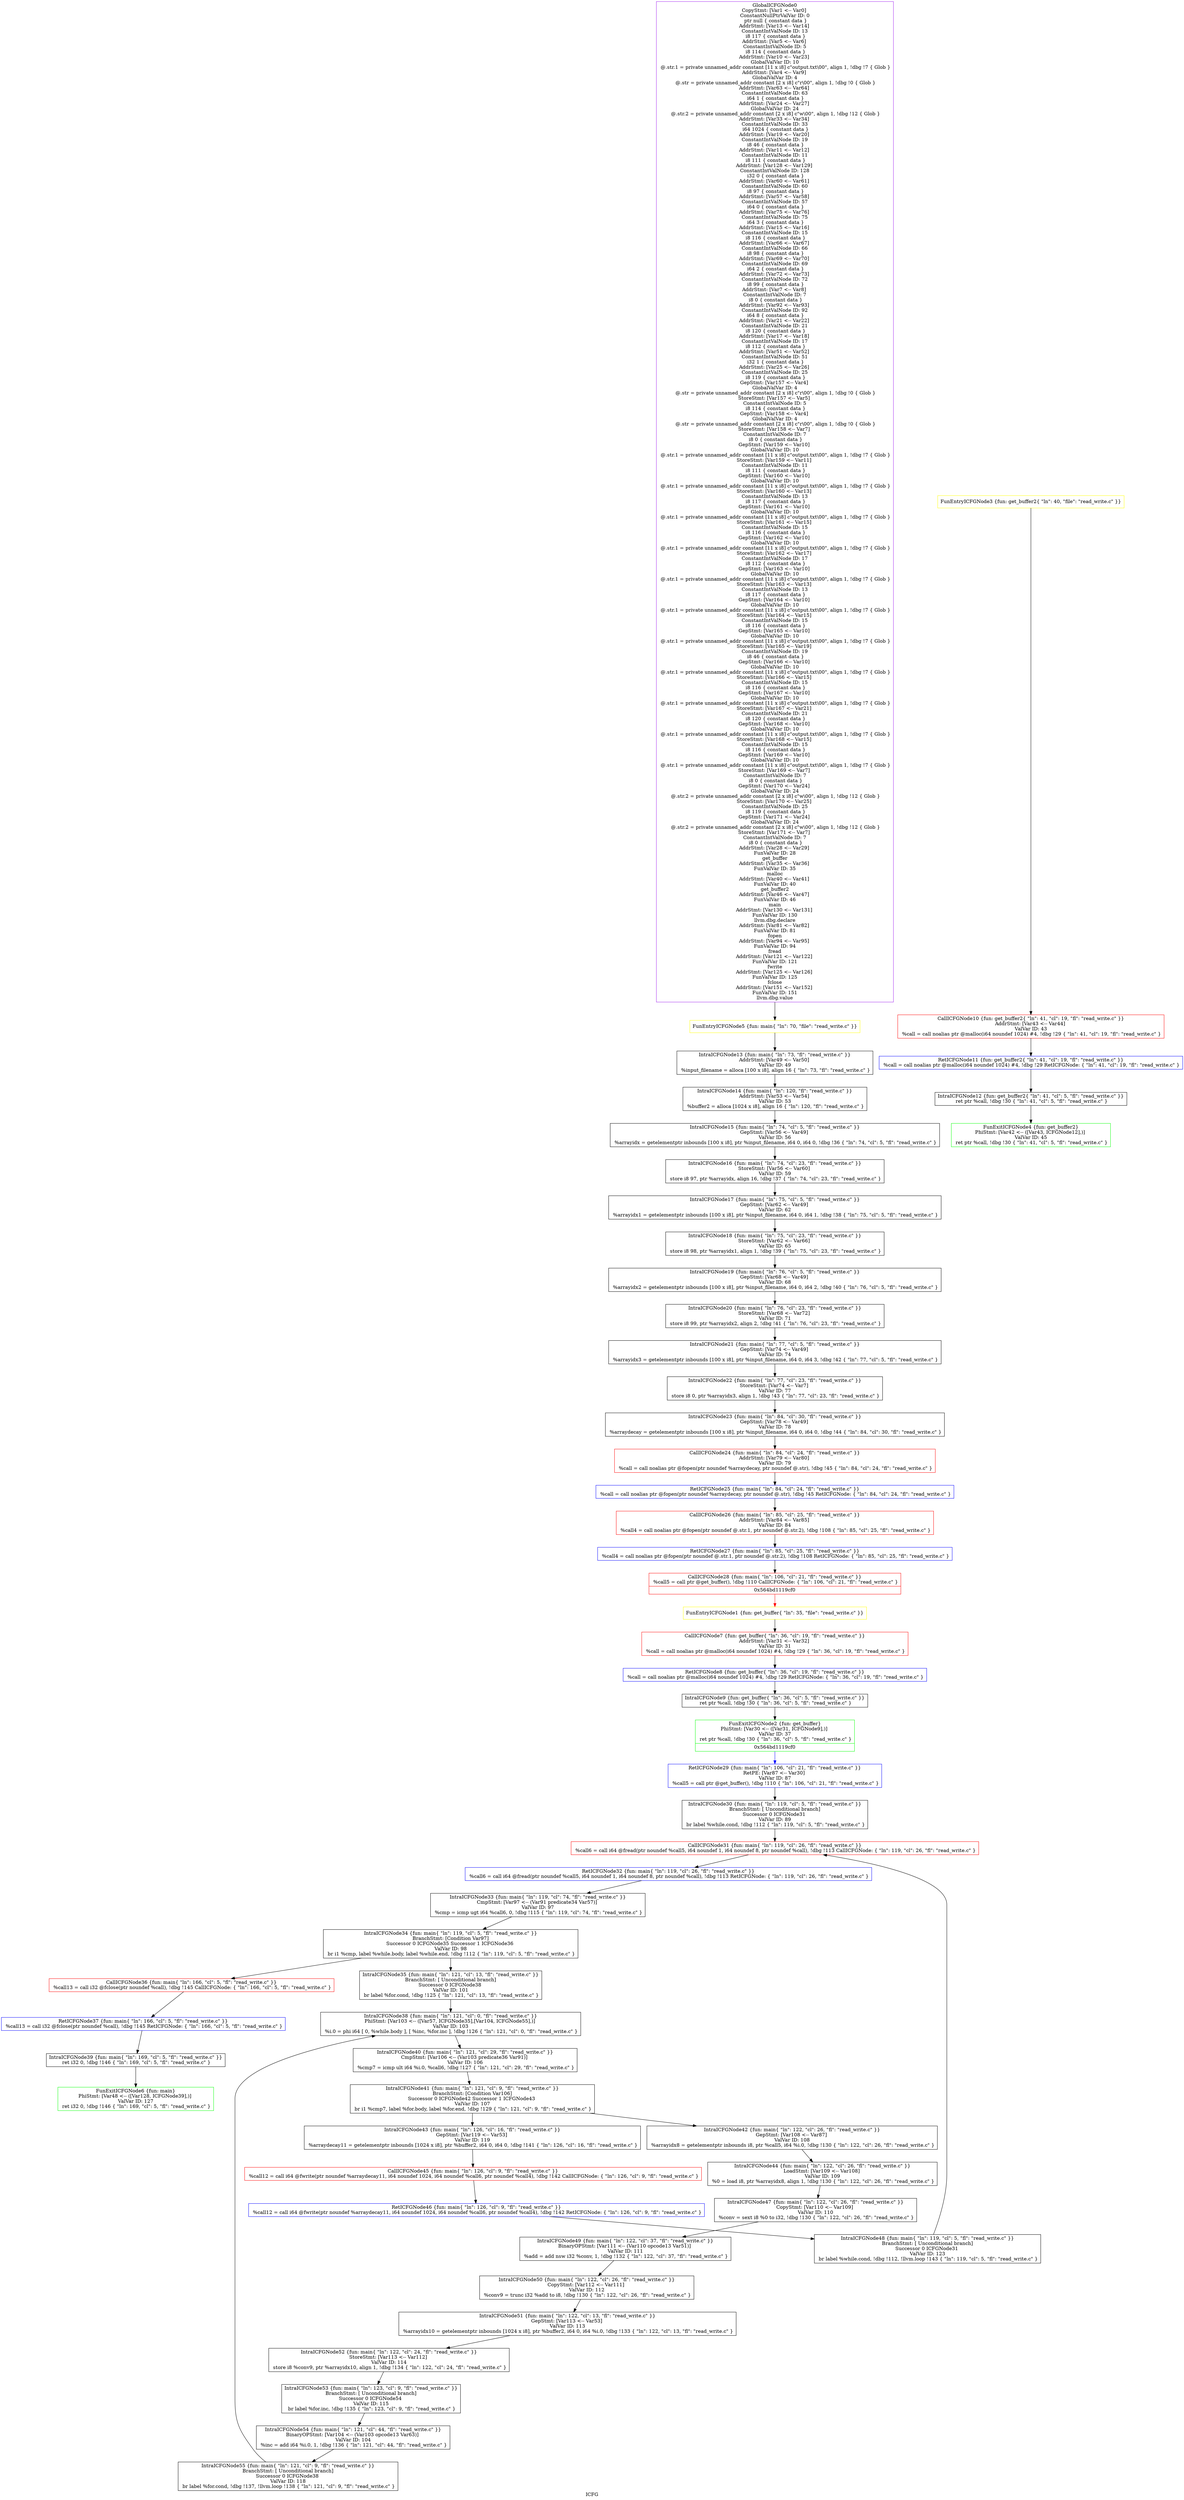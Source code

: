 digraph "ICFG" {
	label="ICFG";

	Node0x564bd11081b0 [shape=record,color=purple,label="{GlobalICFGNode0\nCopyStmt: [Var1 \<-- Var0]  \nConstantNullPtrValVar ID: 0\n ptr null \{ constant data \}\nAddrStmt: [Var13 \<-- Var14]  \nConstantIntValNode ID: 13\n i8 117 \{ constant data \}\nAddrStmt: [Var5 \<-- Var6]  \nConstantIntValNode ID: 5\n i8 114 \{ constant data \}\nAddrStmt: [Var10 \<-- Var23]  \nGlobalValVar ID: 10\n @.str.1 = private unnamed_addr constant [11 x i8] c\"output.txt\\00\", align 1, !dbg !7 \{ Glob  \}\nAddrStmt: [Var4 \<-- Var9]  \nGlobalValVar ID: 4\n @.str = private unnamed_addr constant [2 x i8] c\"r\\00\", align 1, !dbg !0 \{ Glob  \}\nAddrStmt: [Var63 \<-- Var64]  \nConstantIntValNode ID: 63\n i64 1 \{ constant data \}\nAddrStmt: [Var24 \<-- Var27]  \nGlobalValVar ID: 24\n @.str.2 = private unnamed_addr constant [2 x i8] c\"w\\00\", align 1, !dbg !12 \{ Glob  \}\nAddrStmt: [Var33 \<-- Var34]  \nConstantIntValNode ID: 33\n i64 1024 \{ constant data \}\nAddrStmt: [Var19 \<-- Var20]  \nConstantIntValNode ID: 19\n i8 46 \{ constant data \}\nAddrStmt: [Var11 \<-- Var12]  \nConstantIntValNode ID: 11\n i8 111 \{ constant data \}\nAddrStmt: [Var128 \<-- Var129]  \nConstantIntValNode ID: 128\n i32 0 \{ constant data \}\nAddrStmt: [Var60 \<-- Var61]  \nConstantIntValNode ID: 60\n i8 97 \{ constant data \}\nAddrStmt: [Var57 \<-- Var58]  \nConstantIntValNode ID: 57\n i64 0 \{ constant data \}\nAddrStmt: [Var75 \<-- Var76]  \nConstantIntValNode ID: 75\n i64 3 \{ constant data \}\nAddrStmt: [Var15 \<-- Var16]  \nConstantIntValNode ID: 15\n i8 116 \{ constant data \}\nAddrStmt: [Var66 \<-- Var67]  \nConstantIntValNode ID: 66\n i8 98 \{ constant data \}\nAddrStmt: [Var69 \<-- Var70]  \nConstantIntValNode ID: 69\n i64 2 \{ constant data \}\nAddrStmt: [Var72 \<-- Var73]  \nConstantIntValNode ID: 72\n i8 99 \{ constant data \}\nAddrStmt: [Var7 \<-- Var8]  \nConstantIntValNode ID: 7\n i8 0 \{ constant data \}\nAddrStmt: [Var92 \<-- Var93]  \nConstantIntValNode ID: 92\n i64 8 \{ constant data \}\nAddrStmt: [Var21 \<-- Var22]  \nConstantIntValNode ID: 21\n i8 120 \{ constant data \}\nAddrStmt: [Var17 \<-- Var18]  \nConstantIntValNode ID: 17\n i8 112 \{ constant data \}\nAddrStmt: [Var51 \<-- Var52]  \nConstantIntValNode ID: 51\n i32 1 \{ constant data \}\nAddrStmt: [Var25 \<-- Var26]  \nConstantIntValNode ID: 25\n i8 119 \{ constant data \}\nGepStmt: [Var157 \<-- Var4]  \nGlobalValVar ID: 4\n @.str = private unnamed_addr constant [2 x i8] c\"r\\00\", align 1, !dbg !0 \{ Glob  \}\nStoreStmt: [Var157 \<-- Var5]  \nConstantIntValNode ID: 5\n i8 114 \{ constant data \}\nGepStmt: [Var158 \<-- Var4]  \nGlobalValVar ID: 4\n @.str = private unnamed_addr constant [2 x i8] c\"r\\00\", align 1, !dbg !0 \{ Glob  \}\nStoreStmt: [Var158 \<-- Var7]  \nConstantIntValNode ID: 7\n i8 0 \{ constant data \}\nGepStmt: [Var159 \<-- Var10]  \nGlobalValVar ID: 10\n @.str.1 = private unnamed_addr constant [11 x i8] c\"output.txt\\00\", align 1, !dbg !7 \{ Glob  \}\nStoreStmt: [Var159 \<-- Var11]  \nConstantIntValNode ID: 11\n i8 111 \{ constant data \}\nGepStmt: [Var160 \<-- Var10]  \nGlobalValVar ID: 10\n @.str.1 = private unnamed_addr constant [11 x i8] c\"output.txt\\00\", align 1, !dbg !7 \{ Glob  \}\nStoreStmt: [Var160 \<-- Var13]  \nConstantIntValNode ID: 13\n i8 117 \{ constant data \}\nGepStmt: [Var161 \<-- Var10]  \nGlobalValVar ID: 10\n @.str.1 = private unnamed_addr constant [11 x i8] c\"output.txt\\00\", align 1, !dbg !7 \{ Glob  \}\nStoreStmt: [Var161 \<-- Var15]  \nConstantIntValNode ID: 15\n i8 116 \{ constant data \}\nGepStmt: [Var162 \<-- Var10]  \nGlobalValVar ID: 10\n @.str.1 = private unnamed_addr constant [11 x i8] c\"output.txt\\00\", align 1, !dbg !7 \{ Glob  \}\nStoreStmt: [Var162 \<-- Var17]  \nConstantIntValNode ID: 17\n i8 112 \{ constant data \}\nGepStmt: [Var163 \<-- Var10]  \nGlobalValVar ID: 10\n @.str.1 = private unnamed_addr constant [11 x i8] c\"output.txt\\00\", align 1, !dbg !7 \{ Glob  \}\nStoreStmt: [Var163 \<-- Var13]  \nConstantIntValNode ID: 13\n i8 117 \{ constant data \}\nGepStmt: [Var164 \<-- Var10]  \nGlobalValVar ID: 10\n @.str.1 = private unnamed_addr constant [11 x i8] c\"output.txt\\00\", align 1, !dbg !7 \{ Glob  \}\nStoreStmt: [Var164 \<-- Var15]  \nConstantIntValNode ID: 15\n i8 116 \{ constant data \}\nGepStmt: [Var165 \<-- Var10]  \nGlobalValVar ID: 10\n @.str.1 = private unnamed_addr constant [11 x i8] c\"output.txt\\00\", align 1, !dbg !7 \{ Glob  \}\nStoreStmt: [Var165 \<-- Var19]  \nConstantIntValNode ID: 19\n i8 46 \{ constant data \}\nGepStmt: [Var166 \<-- Var10]  \nGlobalValVar ID: 10\n @.str.1 = private unnamed_addr constant [11 x i8] c\"output.txt\\00\", align 1, !dbg !7 \{ Glob  \}\nStoreStmt: [Var166 \<-- Var15]  \nConstantIntValNode ID: 15\n i8 116 \{ constant data \}\nGepStmt: [Var167 \<-- Var10]  \nGlobalValVar ID: 10\n @.str.1 = private unnamed_addr constant [11 x i8] c\"output.txt\\00\", align 1, !dbg !7 \{ Glob  \}\nStoreStmt: [Var167 \<-- Var21]  \nConstantIntValNode ID: 21\n i8 120 \{ constant data \}\nGepStmt: [Var168 \<-- Var10]  \nGlobalValVar ID: 10\n @.str.1 = private unnamed_addr constant [11 x i8] c\"output.txt\\00\", align 1, !dbg !7 \{ Glob  \}\nStoreStmt: [Var168 \<-- Var15]  \nConstantIntValNode ID: 15\n i8 116 \{ constant data \}\nGepStmt: [Var169 \<-- Var10]  \nGlobalValVar ID: 10\n @.str.1 = private unnamed_addr constant [11 x i8] c\"output.txt\\00\", align 1, !dbg !7 \{ Glob  \}\nStoreStmt: [Var169 \<-- Var7]  \nConstantIntValNode ID: 7\n i8 0 \{ constant data \}\nGepStmt: [Var170 \<-- Var24]  \nGlobalValVar ID: 24\n @.str.2 = private unnamed_addr constant [2 x i8] c\"w\\00\", align 1, !dbg !12 \{ Glob  \}\nStoreStmt: [Var170 \<-- Var25]  \nConstantIntValNode ID: 25\n i8 119 \{ constant data \}\nGepStmt: [Var171 \<-- Var24]  \nGlobalValVar ID: 24\n @.str.2 = private unnamed_addr constant [2 x i8] c\"w\\00\", align 1, !dbg !12 \{ Glob  \}\nStoreStmt: [Var171 \<-- Var7]  \nConstantIntValNode ID: 7\n i8 0 \{ constant data \}\nAddrStmt: [Var28 \<-- Var29]  \nFunValVar ID: 28\nget_buffer\nAddrStmt: [Var35 \<-- Var36]  \nFunValVar ID: 35\nmalloc\nAddrStmt: [Var40 \<-- Var41]  \nFunValVar ID: 40\nget_buffer2\nAddrStmt: [Var46 \<-- Var47]  \nFunValVar ID: 46\nmain\nAddrStmt: [Var130 \<-- Var131]  \nFunValVar ID: 130\nllvm.dbg.declare\nAddrStmt: [Var81 \<-- Var82]  \nFunValVar ID: 81\nfopen\nAddrStmt: [Var94 \<-- Var95]  \nFunValVar ID: 94\nfread\nAddrStmt: [Var121 \<-- Var122]  \nFunValVar ID: 121\nfwrite\nAddrStmt: [Var125 \<-- Var126]  \nFunValVar ID: 125\nfclose\nAddrStmt: [Var151 \<-- Var152]  \nFunValVar ID: 151\nllvm.dbg.value}"];
	Node0x564bd11081b0 -> Node0x564bd1165860[style=solid];
	Node0x564bd1144130 [shape=record,color=yellow,label="{FunEntryICFGNode1 \{fun: get_buffer\{ \"ln\": 35, \"file\": \"read_write.c\" \}\}}"];
	Node0x564bd1144130 -> Node0x564bd1101f30[style=solid];
	Node0x564bd10ff920 [shape=record,color=green,label="{FunExitICFGNode2 \{fun: get_buffer\}\nPhiStmt: [Var30 \<-- ([Var31, ICFGNode9],)]  \nValVar ID: 37\n   ret ptr %call, !dbg !30 \{ \"ln\": 36, \"cl\": 5, \"fl\": \"read_write.c\" \}|{<s0>0x564bd1119cf0}}"];
	Node0x564bd10ff920:s0 -> Node0x564bd1128330[style=solid,color=blue];
	Node0x564bd1149ca0 [shape=record,color=yellow,label="{FunEntryICFGNode3 \{fun: get_buffer2\{ \"ln\": 40, \"file\": \"read_write.c\" \}\}}"];
	Node0x564bd1149ca0 -> Node0x564bd110bfa0[style=solid];
	Node0x564bd11169d0 [shape=record,color=green,label="{FunExitICFGNode4 \{fun: get_buffer2\}\nPhiStmt: [Var42 \<-- ([Var43, ICFGNode12],)]  \nValVar ID: 45\n   ret ptr %call, !dbg !30 \{ \"ln\": 41, \"cl\": 5, \"fl\": \"read_write.c\" \}}"];
	Node0x564bd1165860 [shape=record,color=yellow,label="{FunEntryICFGNode5 \{fun: main\{ \"ln\": 70, \"file\": \"read_write.c\" \}\}}"];
	Node0x564bd1165860 -> Node0x564bd111d3b0[style=solid];
	Node0x564bd111b4c0 [shape=record,color=green,label="{FunExitICFGNode6 \{fun: main\}\nPhiStmt: [Var48 \<-- ([Var128, ICFGNode39],)]  \nValVar ID: 127\n   ret i32 0, !dbg !146 \{ \"ln\": 169, \"cl\": 5, \"fl\": \"read_write.c\" \}}"];
	Node0x564bd1101f30 [shape=record,color=red,label="{CallICFGNode7 \{fun: get_buffer\{ \"ln\": 36, \"cl\": 19, \"fl\": \"read_write.c\" \}\}\nAddrStmt: [Var31 \<-- Var32]  \nValVar ID: 31\n   %call = call noalias ptr @malloc(i64 noundef 1024) #4, !dbg !29 \{ \"ln\": 36, \"cl\": 19, \"fl\": \"read_write.c\" \}}"];
	Node0x564bd1101f30 -> Node0x564bd111b120[style=solid];
	Node0x564bd111b120 [shape=record,color=blue,label="{RetICFGNode8 \{fun: get_buffer\{ \"ln\": 36, \"cl\": 19, \"fl\": \"read_write.c\" \}\}\n   %call = call noalias ptr @malloc(i64 noundef 1024) #4, !dbg !29 RetICFGNode: \{ \"ln\": 36, \"cl\": 19, \"fl\": \"read_write.c\" \}}"];
	Node0x564bd111b120 -> Node0x564bd111a9c0[style=solid];
	Node0x564bd111a9c0 [shape=record,color=black,label="{IntraICFGNode9 \{fun: get_buffer\{ \"ln\": 36, \"cl\": 5, \"fl\": \"read_write.c\" \}\}\n   ret ptr %call, !dbg !30 \{ \"ln\": 36, \"cl\": 5, \"fl\": \"read_write.c\" \}}"];
	Node0x564bd111a9c0 -> Node0x564bd10ff920[style=solid];
	Node0x564bd110bfa0 [shape=record,color=red,label="{CallICFGNode10 \{fun: get_buffer2\{ \"ln\": 41, \"cl\": 19, \"fl\": \"read_write.c\" \}\}\nAddrStmt: [Var43 \<-- Var44]  \nValVar ID: 43\n   %call = call noalias ptr @malloc(i64 noundef 1024) #4, !dbg !29 \{ \"ln\": 41, \"cl\": 19, \"fl\": \"read_write.c\" \}}"];
	Node0x564bd110bfa0 -> Node0x564bd11342d0[style=solid];
	Node0x564bd11342d0 [shape=record,color=blue,label="{RetICFGNode11 \{fun: get_buffer2\{ \"ln\": 41, \"cl\": 19, \"fl\": \"read_write.c\" \}\}\n   %call = call noalias ptr @malloc(i64 noundef 1024) #4, !dbg !29 RetICFGNode: \{ \"ln\": 41, \"cl\": 19, \"fl\": \"read_write.c\" \}}"];
	Node0x564bd11342d0 -> Node0x564bd1109940[style=solid];
	Node0x564bd1109940 [shape=record,color=black,label="{IntraICFGNode12 \{fun: get_buffer2\{ \"ln\": 41, \"cl\": 5, \"fl\": \"read_write.c\" \}\}\n   ret ptr %call, !dbg !30 \{ \"ln\": 41, \"cl\": 5, \"fl\": \"read_write.c\" \}}"];
	Node0x564bd1109940 -> Node0x564bd11169d0[style=solid];
	Node0x564bd111d3b0 [shape=record,color=black,label="{IntraICFGNode13 \{fun: main\{ \"ln\": 73, \"fl\": \"read_write.c\" \}\}\nAddrStmt: [Var49 \<-- Var50]  \nValVar ID: 49\n   %input_filename = alloca [100 x i8], align 16 \{ \"ln\": 73, \"fl\": \"read_write.c\" \}}"];
	Node0x564bd111d3b0 -> Node0x564bd11023a0[style=solid];
	Node0x564bd11023a0 [shape=record,color=black,label="{IntraICFGNode14 \{fun: main\{ \"ln\": 120, \"fl\": \"read_write.c\" \}\}\nAddrStmt: [Var53 \<-- Var54]  \nValVar ID: 53\n   %buffer2 = alloca [1024 x i8], align 16 \{ \"ln\": 120, \"fl\": \"read_write.c\" \}}"];
	Node0x564bd11023a0 -> Node0x564bd1130d50[style=solid];
	Node0x564bd1130d50 [shape=record,color=black,label="{IntraICFGNode15 \{fun: main\{ \"ln\": 74, \"cl\": 5, \"fl\": \"read_write.c\" \}\}\nGepStmt: [Var56 \<-- Var49]  \nValVar ID: 56\n   %arrayidx = getelementptr inbounds [100 x i8], ptr %input_filename, i64 0, i64 0, !dbg !36 \{ \"ln\": 74, \"cl\": 5, \"fl\": \"read_write.c\" \}}"];
	Node0x564bd1130d50 -> Node0x564bd116b220[style=solid];
	Node0x564bd116b220 [shape=record,color=black,label="{IntraICFGNode16 \{fun: main\{ \"ln\": 74, \"cl\": 23, \"fl\": \"read_write.c\" \}\}\nStoreStmt: [Var56 \<-- Var60]  \nValVar ID: 59\n   store i8 97, ptr %arrayidx, align 16, !dbg !37 \{ \"ln\": 74, \"cl\": 23, \"fl\": \"read_write.c\" \}}"];
	Node0x564bd116b220 -> Node0x564bd1186100[style=solid];
	Node0x564bd1186100 [shape=record,color=black,label="{IntraICFGNode17 \{fun: main\{ \"ln\": 75, \"cl\": 5, \"fl\": \"read_write.c\" \}\}\nGepStmt: [Var62 \<-- Var49]  \nValVar ID: 62\n   %arrayidx1 = getelementptr inbounds [100 x i8], ptr %input_filename, i64 0, i64 1, !dbg !38 \{ \"ln\": 75, \"cl\": 5, \"fl\": \"read_write.c\" \}}"];
	Node0x564bd1186100 -> Node0x564bd1176c20[style=solid];
	Node0x564bd1176c20 [shape=record,color=black,label="{IntraICFGNode18 \{fun: main\{ \"ln\": 75, \"cl\": 23, \"fl\": \"read_write.c\" \}\}\nStoreStmt: [Var62 \<-- Var66]  \nValVar ID: 65\n   store i8 98, ptr %arrayidx1, align 1, !dbg !39 \{ \"ln\": 75, \"cl\": 23, \"fl\": \"read_write.c\" \}}"];
	Node0x564bd1176c20 -> Node0x564bd115b210[style=solid];
	Node0x564bd115b210 [shape=record,color=black,label="{IntraICFGNode19 \{fun: main\{ \"ln\": 76, \"cl\": 5, \"fl\": \"read_write.c\" \}\}\nGepStmt: [Var68 \<-- Var49]  \nValVar ID: 68\n   %arrayidx2 = getelementptr inbounds [100 x i8], ptr %input_filename, i64 0, i64 2, !dbg !40 \{ \"ln\": 76, \"cl\": 5, \"fl\": \"read_write.c\" \}}"];
	Node0x564bd115b210 -> Node0x564bd11722d0[style=solid];
	Node0x564bd11722d0 [shape=record,color=black,label="{IntraICFGNode20 \{fun: main\{ \"ln\": 76, \"cl\": 23, \"fl\": \"read_write.c\" \}\}\nStoreStmt: [Var68 \<-- Var72]  \nValVar ID: 71\n   store i8 99, ptr %arrayidx2, align 2, !dbg !41 \{ \"ln\": 76, \"cl\": 23, \"fl\": \"read_write.c\" \}}"];
	Node0x564bd11722d0 -> Node0x564bd116a830[style=solid];
	Node0x564bd116a830 [shape=record,color=black,label="{IntraICFGNode21 \{fun: main\{ \"ln\": 77, \"cl\": 5, \"fl\": \"read_write.c\" \}\}\nGepStmt: [Var74 \<-- Var49]  \nValVar ID: 74\n   %arrayidx3 = getelementptr inbounds [100 x i8], ptr %input_filename, i64 0, i64 3, !dbg !42 \{ \"ln\": 77, \"cl\": 5, \"fl\": \"read_write.c\" \}}"];
	Node0x564bd116a830 -> Node0x564bd1169690[style=solid];
	Node0x564bd1169690 [shape=record,color=black,label="{IntraICFGNode22 \{fun: main\{ \"ln\": 77, \"cl\": 23, \"fl\": \"read_write.c\" \}\}\nStoreStmt: [Var74 \<-- Var7]  \nValVar ID: 77\n   store i8 0, ptr %arrayidx3, align 1, !dbg !43 \{ \"ln\": 77, \"cl\": 23, \"fl\": \"read_write.c\" \}}"];
	Node0x564bd1169690 -> Node0x564bd11714a0[style=solid];
	Node0x564bd11714a0 [shape=record,color=black,label="{IntraICFGNode23 \{fun: main\{ \"ln\": 84, \"cl\": 30, \"fl\": \"read_write.c\" \}\}\nGepStmt: [Var78 \<-- Var49]  \nValVar ID: 78\n   %arraydecay = getelementptr inbounds [100 x i8], ptr %input_filename, i64 0, i64 0, !dbg !44 \{ \"ln\": 84, \"cl\": 30, \"fl\": \"read_write.c\" \}}"];
	Node0x564bd11714a0 -> Node0x564bd1195870[style=solid];
	Node0x564bd1195870 [shape=record,color=red,label="{CallICFGNode24 \{fun: main\{ \"ln\": 84, \"cl\": 24, \"fl\": \"read_write.c\" \}\}\nAddrStmt: [Var79 \<-- Var80]  \nValVar ID: 79\n   %call = call noalias ptr @fopen(ptr noundef %arraydecay, ptr noundef @.str), !dbg !45 \{ \"ln\": 84, \"cl\": 24, \"fl\": \"read_write.c\" \}}"];
	Node0x564bd1195870 -> Node0x564bd1107690[style=solid];
	Node0x564bd1107690 [shape=record,color=blue,label="{RetICFGNode25 \{fun: main\{ \"ln\": 84, \"cl\": 24, \"fl\": \"read_write.c\" \}\}\n   %call = call noalias ptr @fopen(ptr noundef %arraydecay, ptr noundef @.str), !dbg !45 RetICFGNode: \{ \"ln\": 84, \"cl\": 24, \"fl\": \"read_write.c\" \}}"];
	Node0x564bd1107690 -> Node0x564bd110ecc0[style=solid];
	Node0x564bd110ecc0 [shape=record,color=red,label="{CallICFGNode26 \{fun: main\{ \"ln\": 85, \"cl\": 25, \"fl\": \"read_write.c\" \}\}\nAddrStmt: [Var84 \<-- Var85]  \nValVar ID: 84\n   %call4 = call noalias ptr @fopen(ptr noundef @.str.1, ptr noundef @.str.2), !dbg !108 \{ \"ln\": 85, \"cl\": 25, \"fl\": \"read_write.c\" \}}"];
	Node0x564bd110ecc0 -> Node0x564bd1109750[style=solid];
	Node0x564bd1109750 [shape=record,color=blue,label="{RetICFGNode27 \{fun: main\{ \"ln\": 85, \"cl\": 25, \"fl\": \"read_write.c\" \}\}\n   %call4 = call noalias ptr @fopen(ptr noundef @.str.1, ptr noundef @.str.2), !dbg !108 RetICFGNode: \{ \"ln\": 85, \"cl\": 25, \"fl\": \"read_write.c\" \}}"];
	Node0x564bd1109750 -> Node0x564bd1119cf0[style=solid];
	Node0x564bd1119cf0 [shape=record,color=red,label="{CallICFGNode28 \{fun: main\{ \"ln\": 106, \"cl\": 21, \"fl\": \"read_write.c\" \}\}\n   %call5 = call ptr @get_buffer(), !dbg !110 CallICFGNode: \{ \"ln\": 106, \"cl\": 21, \"fl\": \"read_write.c\" \}|{<s0>0x564bd1119cf0}}"];
	Node0x564bd1119cf0:s0 -> Node0x564bd1144130[style=solid,color=red];
	Node0x564bd1128330 [shape=record,color=blue,label="{RetICFGNode29 \{fun: main\{ \"ln\": 106, \"cl\": 21, \"fl\": \"read_write.c\" \}\}\nRetPE: [Var87 \<-- Var30]  \nValVar ID: 87\n   %call5 = call ptr @get_buffer(), !dbg !110 \{ \"ln\": 106, \"cl\": 21, \"fl\": \"read_write.c\" \}}"];
	Node0x564bd1128330 -> Node0x564bd110c3a0[style=solid];
	Node0x564bd110c3a0 [shape=record,color=black,label="{IntraICFGNode30 \{fun: main\{ \"ln\": 119, \"cl\": 5, \"fl\": \"read_write.c\" \}\}\nBranchStmt: [ Unconditional branch]\nSuccessor 0 ICFGNode31   \nValVar ID: 89\n   br label %while.cond, !dbg !112 \{ \"ln\": 119, \"cl\": 5, \"fl\": \"read_write.c\" \}}"];
	Node0x564bd110c3a0 -> Node0x564bd1110550[style=solid];
	Node0x564bd1110550 [shape=record,color=red,label="{CallICFGNode31 \{fun: main\{ \"ln\": 119, \"cl\": 26, \"fl\": \"read_write.c\" \}\}\n   %call6 = call i64 @fread(ptr noundef %call5, i64 noundef 1, i64 noundef 8, ptr noundef %call), !dbg !113 CallICFGNode: \{ \"ln\": 119, \"cl\": 26, \"fl\": \"read_write.c\" \}}"];
	Node0x564bd1110550 -> Node0x564bd1129460[style=solid];
	Node0x564bd1129460 [shape=record,color=blue,label="{RetICFGNode32 \{fun: main\{ \"ln\": 119, \"cl\": 26, \"fl\": \"read_write.c\" \}\}\n   %call6 = call i64 @fread(ptr noundef %call5, i64 noundef 1, i64 noundef 8, ptr noundef %call), !dbg !113 RetICFGNode: \{ \"ln\": 119, \"cl\": 26, \"fl\": \"read_write.c\" \}}"];
	Node0x564bd1129460 -> Node0x564bd1176f40[style=solid];
	Node0x564bd1176f40 [shape=record,color=black,label="{IntraICFGNode33 \{fun: main\{ \"ln\": 119, \"cl\": 74, \"fl\": \"read_write.c\" \}\}\nCmpStmt: [Var97 \<-- (Var91 predicate34 Var57)]  \nValVar ID: 97\n   %cmp = icmp ugt i64 %call6, 0, !dbg !115 \{ \"ln\": 119, \"cl\": 74, \"fl\": \"read_write.c\" \}}"];
	Node0x564bd1176f40 -> Node0x564bd115a450[style=solid];
	Node0x564bd115a450 [shape=record,color=black,label="{IntraICFGNode34 \{fun: main\{ \"ln\": 119, \"cl\": 5, \"fl\": \"read_write.c\" \}\}\nBranchStmt: [Condition Var97]\nSuccessor 0 ICFGNode35   Successor 1 ICFGNode36   \nValVar ID: 98\n   br i1 %cmp, label %while.body, label %while.end, !dbg !112 \{ \"ln\": 119, \"cl\": 5, \"fl\": \"read_write.c\" \}}"];
	Node0x564bd115a450 -> Node0x564bd11697f0[style=solid];
	Node0x564bd115a450 -> Node0x564bd1119b20[style=solid];
	Node0x564bd11697f0 [shape=record,color=black,label="{IntraICFGNode35 \{fun: main\{ \"ln\": 121, \"cl\": 13, \"fl\": \"read_write.c\" \}\}\nBranchStmt: [ Unconditional branch]\nSuccessor 0 ICFGNode38   \nValVar ID: 101\n   br label %for.cond, !dbg !125 \{ \"ln\": 121, \"cl\": 13, \"fl\": \"read_write.c\" \}}"];
	Node0x564bd11697f0 -> Node0x564bd111c1c0[style=solid];
	Node0x564bd1119b20 [shape=record,color=red,label="{CallICFGNode36 \{fun: main\{ \"ln\": 166, \"cl\": 5, \"fl\": \"read_write.c\" \}\}\n   %call13 = call i32 @fclose(ptr noundef %call), !dbg !145 CallICFGNode: \{ \"ln\": 166, \"cl\": 5, \"fl\": \"read_write.c\" \}}"];
	Node0x564bd1119b20 -> Node0x564bd1169090[style=solid];
	Node0x564bd1169090 [shape=record,color=blue,label="{RetICFGNode37 \{fun: main\{ \"ln\": 166, \"cl\": 5, \"fl\": \"read_write.c\" \}\}\n   %call13 = call i32 @fclose(ptr noundef %call), !dbg !145 RetICFGNode: \{ \"ln\": 166, \"cl\": 5, \"fl\": \"read_write.c\" \}}"];
	Node0x564bd1169090 -> Node0x564bd11349e0[style=solid];
	Node0x564bd111c1c0 [shape=record,color=black,label="{IntraICFGNode38 \{fun: main\{ \"ln\": 121, \"cl\": 0, \"fl\": \"read_write.c\" \}\}\nPhiStmt: [Var103 \<-- ([Var57, ICFGNode35],[Var104, ICFGNode55],)]  \nValVar ID: 103\n   %i.0 = phi i64 [ 0, %while.body ], [ %inc, %for.inc ], !dbg !126 \{ \"ln\": 121, \"cl\": 0, \"fl\": \"read_write.c\" \}}"];
	Node0x564bd111c1c0 -> Node0x564bd1131470[style=solid];
	Node0x564bd11349e0 [shape=record,color=black,label="{IntraICFGNode39 \{fun: main\{ \"ln\": 169, \"cl\": 5, \"fl\": \"read_write.c\" \}\}\n   ret i32 0, !dbg !146 \{ \"ln\": 169, \"cl\": 5, \"fl\": \"read_write.c\" \}}"];
	Node0x564bd11349e0 -> Node0x564bd111b4c0[style=solid];
	Node0x564bd1131470 [shape=record,color=black,label="{IntraICFGNode40 \{fun: main\{ \"ln\": 121, \"cl\": 29, \"fl\": \"read_write.c\" \}\}\nCmpStmt: [Var106 \<-- (Var103 predicate36 Var91)]  \nValVar ID: 106\n   %cmp7 = icmp ult i64 %i.0, %call6, !dbg !127 \{ \"ln\": 121, \"cl\": 29, \"fl\": \"read_write.c\" \}}"];
	Node0x564bd1131470 -> Node0x564bd116b0d0[style=solid];
	Node0x564bd116b0d0 [shape=record,color=black,label="{IntraICFGNode41 \{fun: main\{ \"ln\": 121, \"cl\": 9, \"fl\": \"read_write.c\" \}\}\nBranchStmt: [Condition Var106]\nSuccessor 0 ICFGNode42   Successor 1 ICFGNode43   \nValVar ID: 107\n   br i1 %cmp7, label %for.body, label %for.end, !dbg !129 \{ \"ln\": 121, \"cl\": 9, \"fl\": \"read_write.c\" \}}"];
	Node0x564bd116b0d0 -> Node0x564bd11103e0[style=solid];
	Node0x564bd116b0d0 -> Node0x564bd116a130[style=solid];
	Node0x564bd11103e0 [shape=record,color=black,label="{IntraICFGNode42 \{fun: main\{ \"ln\": 122, \"cl\": 26, \"fl\": \"read_write.c\" \}\}\nGepStmt: [Var108 \<-- Var87]  \nValVar ID: 108\n   %arrayidx8 = getelementptr inbounds i8, ptr %call5, i64 %i.0, !dbg !130 \{ \"ln\": 122, \"cl\": 26, \"fl\": \"read_write.c\" \}}"];
	Node0x564bd11103e0 -> Node0x564bd111d7e0[style=solid];
	Node0x564bd116a130 [shape=record,color=black,label="{IntraICFGNode43 \{fun: main\{ \"ln\": 126, \"cl\": 16, \"fl\": \"read_write.c\" \}\}\nGepStmt: [Var119 \<-- Var53]  \nValVar ID: 119\n   %arraydecay11 = getelementptr inbounds [1024 x i8], ptr %buffer2, i64 0, i64 0, !dbg !141 \{ \"ln\": 126, \"cl\": 16, \"fl\": \"read_write.c\" \}}"];
	Node0x564bd116a130 -> Node0x564bd110ba60[style=solid];
	Node0x564bd111d7e0 [shape=record,color=black,label="{IntraICFGNode44 \{fun: main\{ \"ln\": 122, \"cl\": 26, \"fl\": \"read_write.c\" \}\}\nLoadStmt: [Var109 \<-- Var108]  \nValVar ID: 109\n   %0 = load i8, ptr %arrayidx8, align 1, !dbg !130 \{ \"ln\": 122, \"cl\": 26, \"fl\": \"read_write.c\" \}}"];
	Node0x564bd111d7e0 -> Node0x564bd1127fc0[style=solid];
	Node0x564bd110ba60 [shape=record,color=red,label="{CallICFGNode45 \{fun: main\{ \"ln\": 126, \"cl\": 9, \"fl\": \"read_write.c\" \}\}\n   %call12 = call i64 @fwrite(ptr noundef %arraydecay11, i64 noundef 1024, i64 noundef %call6, ptr noundef %call4), !dbg !142 CallICFGNode: \{ \"ln\": 126, \"cl\": 9, \"fl\": \"read_write.c\" \}}"];
	Node0x564bd110ba60 -> Node0x564bd11879e0[style=solid];
	Node0x564bd11879e0 [shape=record,color=blue,label="{RetICFGNode46 \{fun: main\{ \"ln\": 126, \"cl\": 9, \"fl\": \"read_write.c\" \}\}\n   %call12 = call i64 @fwrite(ptr noundef %arraydecay11, i64 noundef 1024, i64 noundef %call6, ptr noundef %call4), !dbg !142 RetICFGNode: \{ \"ln\": 126, \"cl\": 9, \"fl\": \"read_write.c\" \}}"];
	Node0x564bd11879e0 -> Node0x564bd1128930[style=solid];
	Node0x564bd1127fc0 [shape=record,color=black,label="{IntraICFGNode47 \{fun: main\{ \"ln\": 122, \"cl\": 26, \"fl\": \"read_write.c\" \}\}\nCopyStmt: [Var110 \<-- Var109]  \nValVar ID: 110\n   %conv = sext i8 %0 to i32, !dbg !130 \{ \"ln\": 122, \"cl\": 26, \"fl\": \"read_write.c\" \}}"];
	Node0x564bd1127fc0 -> Node0x564bd111e9d0[style=solid];
	Node0x564bd1128930 [shape=record,color=black,label="{IntraICFGNode48 \{fun: main\{ \"ln\": 119, \"cl\": 5, \"fl\": \"read_write.c\" \}\}\nBranchStmt: [ Unconditional branch]\nSuccessor 0 ICFGNode31   \nValVar ID: 123\n   br label %while.cond, !dbg !112, !llvm.loop !143 \{ \"ln\": 119, \"cl\": 5, \"fl\": \"read_write.c\" \}}"];
	Node0x564bd1128930 -> Node0x564bd1110550[style=solid];
	Node0x564bd111e9d0 [shape=record,color=black,label="{IntraICFGNode49 \{fun: main\{ \"ln\": 122, \"cl\": 37, \"fl\": \"read_write.c\" \}\}\nBinaryOPStmt: [Var111 \<-- (Var110 opcode13 Var51)]  \nValVar ID: 111\n   %add = add nsw i32 %conv, 1, !dbg !132 \{ \"ln\": 122, \"cl\": 37, \"fl\": \"read_write.c\" \}}"];
	Node0x564bd111e9d0 -> Node0x564bd1193e90[style=solid];
	Node0x564bd1193e90 [shape=record,color=black,label="{IntraICFGNode50 \{fun: main\{ \"ln\": 122, \"cl\": 26, \"fl\": \"read_write.c\" \}\}\nCopyStmt: [Var112 \<-- Var111]  \nValVar ID: 112\n   %conv9 = trunc i32 %add to i8, !dbg !130 \{ \"ln\": 122, \"cl\": 26, \"fl\": \"read_write.c\" \}}"];
	Node0x564bd1193e90 -> Node0x564bd1157450[style=solid];
	Node0x564bd1157450 [shape=record,color=black,label="{IntraICFGNode51 \{fun: main\{ \"ln\": 122, \"cl\": 13, \"fl\": \"read_write.c\" \}\}\nGepStmt: [Var113 \<-- Var53]  \nValVar ID: 113\n   %arrayidx10 = getelementptr inbounds [1024 x i8], ptr %buffer2, i64 0, i64 %i.0, !dbg !133 \{ \"ln\": 122, \"cl\": 13, \"fl\": \"read_write.c\" \}}"];
	Node0x564bd1157450 -> Node0x564bd1187ed0[style=solid];
	Node0x564bd1187ed0 [shape=record,color=black,label="{IntraICFGNode52 \{fun: main\{ \"ln\": 122, \"cl\": 24, \"fl\": \"read_write.c\" \}\}\nStoreStmt: [Var113 \<-- Var112]  \nValVar ID: 114\n   store i8 %conv9, ptr %arrayidx10, align 1, !dbg !134 \{ \"ln\": 122, \"cl\": 24, \"fl\": \"read_write.c\" \}}"];
	Node0x564bd1187ed0 -> Node0x564bd116b380[style=solid];
	Node0x564bd116b380 [shape=record,color=black,label="{IntraICFGNode53 \{fun: main\{ \"ln\": 123, \"cl\": 9, \"fl\": \"read_write.c\" \}\}\nBranchStmt: [ Unconditional branch]\nSuccessor 0 ICFGNode54   \nValVar ID: 115\n   br label %for.inc, !dbg !135 \{ \"ln\": 123, \"cl\": 9, \"fl\": \"read_write.c\" \}}"];
	Node0x564bd116b380 -> Node0x564bd111e2b0[style=solid];
	Node0x564bd111e2b0 [shape=record,color=black,label="{IntraICFGNode54 \{fun: main\{ \"ln\": 121, \"cl\": 44, \"fl\": \"read_write.c\" \}\}\nBinaryOPStmt: [Var104 \<-- (Var103 opcode13 Var63)]  \nValVar ID: 104\n   %inc = add i64 %i.0, 1, !dbg !136 \{ \"ln\": 121, \"cl\": 44, \"fl\": \"read_write.c\" \}}"];
	Node0x564bd111e2b0 -> Node0x564bd1130b00[style=solid];
	Node0x564bd1130b00 [shape=record,color=black,label="{IntraICFGNode55 \{fun: main\{ \"ln\": 121, \"cl\": 9, \"fl\": \"read_write.c\" \}\}\nBranchStmt: [ Unconditional branch]\nSuccessor 0 ICFGNode38   \nValVar ID: 118\n   br label %for.cond, !dbg !137, !llvm.loop !138 \{ \"ln\": 121, \"cl\": 9, \"fl\": \"read_write.c\" \}}"];
	Node0x564bd1130b00 -> Node0x564bd111c1c0[style=solid];
}
